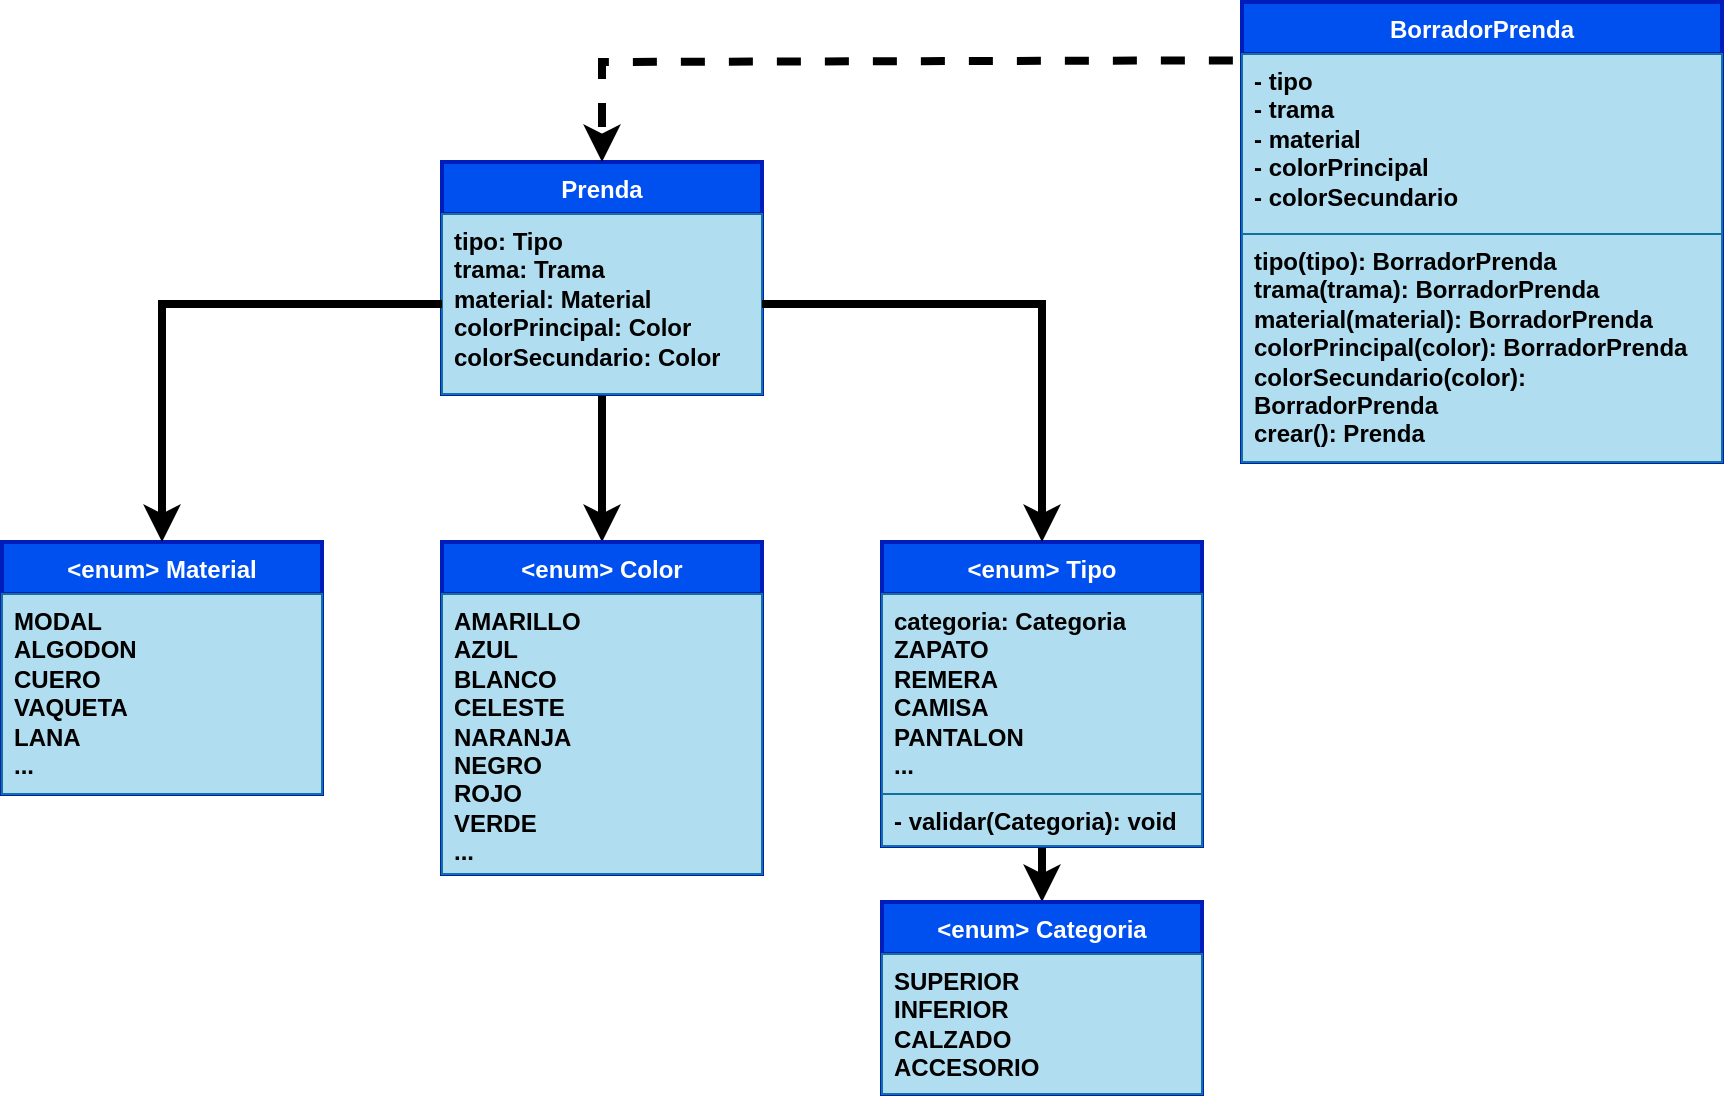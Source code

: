 <mxfile version="24.2.5" type="device">
  <diagram name="Page-1" id="CuGK8EdZ_OBCJnu9gnQl">
    <mxGraphModel dx="1364" dy="838" grid="1" gridSize="10" guides="1" tooltips="1" connect="1" arrows="1" fold="1" page="1" pageScale="1" pageWidth="850" pageHeight="1100" background="#FFFFFF" math="0" shadow="0">
      <root>
        <mxCell id="0" />
        <mxCell id="1" parent="0" />
        <mxCell id="4q8ChmGBFjCSsPTMsiG7-35" style="edgeStyle=none;rounded=0;orthogonalLoop=1;jettySize=auto;html=1;exitX=0.5;exitY=1;exitDx=0;exitDy=0;entryX=0.5;entryY=0;entryDx=0;entryDy=0;fontFamily=Helvetica;fontSize=12;fontColor=#ffffff;fontStyle=1;strokeWidth=4;strokeColor=#000000;" parent="1" source="4q8ChmGBFjCSsPTMsiG7-2" target="4q8ChmGBFjCSsPTMsiG7-31" edge="1">
          <mxGeometry relative="1" as="geometry" />
        </mxCell>
        <mxCell id="4q8ChmGBFjCSsPTMsiG7-2" value="Prenda" style="swimlane;fontStyle=1;align=center;verticalAlign=top;childLayout=stackLayout;horizontal=1;startSize=26;horizontalStack=0;resizeParent=1;resizeParentMax=0;resizeLast=0;collapsible=1;marginBottom=0;whiteSpace=wrap;html=1;fillColor=#0050ef;fontColor=#ffffff;strokeColor=#001DBC;strokeWidth=2;" parent="1" vertex="1">
          <mxGeometry x="250" y="110" width="160" height="116" as="geometry" />
        </mxCell>
        <mxCell id="4q8ChmGBFjCSsPTMsiG7-3" value="tipo: Tipo&lt;div&gt;trama: Trama&lt;br&gt;material: Material&lt;br&gt;colorPrincipal: Color&lt;br&gt;colorSecundario: Color&lt;/div&gt;" style="text;strokeColor=#10739e;fillColor=#b1ddf0;align=left;verticalAlign=top;spacingLeft=4;spacingRight=4;overflow=hidden;rotatable=0;points=[[0,0.5],[1,0.5]];portConstraint=eastwest;fontColor=#000000;fontStyle=1;whiteSpace=wrap;html=1;" parent="4q8ChmGBFjCSsPTMsiG7-2" vertex="1">
          <mxGeometry y="26" width="160" height="90" as="geometry" />
        </mxCell>
        <mxCell id="4q8ChmGBFjCSsPTMsiG7-19" value="&amp;lt;enum&amp;gt; Material" style="swimlane;fontStyle=1;align=center;verticalAlign=top;childLayout=stackLayout;horizontal=1;startSize=26;horizontalStack=0;resizeParent=1;resizeParentMax=0;resizeLast=0;collapsible=1;marginBottom=0;whiteSpace=wrap;html=1;fillColor=#0050ef;fontColor=#ffffff;strokeColor=#001DBC;strokeWidth=2;" parent="1" vertex="1">
          <mxGeometry x="30" y="300" width="160" height="126" as="geometry" />
        </mxCell>
        <mxCell id="4q8ChmGBFjCSsPTMsiG7-20" value="MODAL&lt;div&gt;ALGODON&lt;/div&gt;&lt;div&gt;CUERO&lt;/div&gt;&lt;div&gt;VAQUETA&lt;/div&gt;&lt;div&gt;LANA&lt;/div&gt;&lt;div&gt;...&lt;/div&gt;" style="text;strokeColor=#10739e;fillColor=#b1ddf0;align=left;verticalAlign=top;spacingLeft=4;spacingRight=4;overflow=hidden;rotatable=0;points=[[0,0.5],[1,0.5]];portConstraint=eastwest;whiteSpace=wrap;html=1;fontColor=#000000;fontStyle=1" parent="4q8ChmGBFjCSsPTMsiG7-19" vertex="1">
          <mxGeometry y="26" width="160" height="100" as="geometry" />
        </mxCell>
        <mxCell id="4q8ChmGBFjCSsPTMsiG7-30" style="edgeStyle=orthogonalEdgeStyle;rounded=0;orthogonalLoop=1;jettySize=auto;html=1;exitX=0.5;exitY=1;exitDx=0;exitDy=0;entryX=0.5;entryY=0;entryDx=0;entryDy=0;fontFamily=Helvetica;fontSize=12;fontColor=#ffffff;fontStyle=1;strokeWidth=4;strokeColor=#000000;" parent="1" source="4q8ChmGBFjCSsPTMsiG7-22" target="4q8ChmGBFjCSsPTMsiG7-25" edge="1">
          <mxGeometry relative="1" as="geometry" />
        </mxCell>
        <mxCell id="4q8ChmGBFjCSsPTMsiG7-22" value="&amp;lt;enum&amp;gt; Tipo" style="swimlane;fontStyle=1;align=center;verticalAlign=top;childLayout=stackLayout;horizontal=1;startSize=26;horizontalStack=0;resizeParent=1;resizeParentMax=0;resizeLast=0;collapsible=1;marginBottom=0;whiteSpace=wrap;html=1;fillColor=#0050ef;fontColor=#ffffff;strokeColor=#001DBC;strokeWidth=2;" parent="1" vertex="1">
          <mxGeometry x="470" y="300" width="160" height="152" as="geometry" />
        </mxCell>
        <mxCell id="4q8ChmGBFjCSsPTMsiG7-23" value="&lt;div&gt;categoria: Categoria&lt;br&gt;&lt;/div&gt;&lt;div&gt;ZAPATO&lt;/div&gt;&lt;div&gt;REMERA&lt;/div&gt;&lt;div&gt;CAMISA&lt;/div&gt;&lt;div&gt;PANTALON&lt;br&gt;...&lt;/div&gt;" style="text;strokeColor=#10739e;fillColor=#b1ddf0;align=left;verticalAlign=top;spacingLeft=4;spacingRight=4;overflow=hidden;rotatable=0;points=[[0,0.5],[1,0.5]];portConstraint=eastwest;whiteSpace=wrap;html=1;fontColor=#000000;fontStyle=1" parent="4q8ChmGBFjCSsPTMsiG7-22" vertex="1">
          <mxGeometry y="26" width="160" height="100" as="geometry" />
        </mxCell>
        <mxCell id="4q8ChmGBFjCSsPTMsiG7-24" value="- validar(Categoria): void" style="text;strokeColor=#10739e;fillColor=#b1ddf0;align=left;verticalAlign=top;spacingLeft=4;spacingRight=4;overflow=hidden;rotatable=0;points=[[0,0.5],[1,0.5]];portConstraint=eastwest;whiteSpace=wrap;html=1;fontColor=#000000;fontStyle=1" parent="4q8ChmGBFjCSsPTMsiG7-22" vertex="1">
          <mxGeometry y="126" width="160" height="26" as="geometry" />
        </mxCell>
        <mxCell id="4q8ChmGBFjCSsPTMsiG7-25" value="&amp;lt;enum&amp;gt; Categoria" style="swimlane;fontStyle=1;align=center;verticalAlign=top;childLayout=stackLayout;horizontal=1;startSize=26;horizontalStack=0;resizeParent=1;resizeParentMax=0;resizeLast=0;collapsible=1;marginBottom=0;whiteSpace=wrap;html=1;fillColor=#0050ef;fontColor=#ffffff;strokeColor=#001DBC;strokeWidth=2;" parent="1" vertex="1">
          <mxGeometry x="470" y="480" width="160" height="96" as="geometry" />
        </mxCell>
        <mxCell id="4q8ChmGBFjCSsPTMsiG7-26" value="&lt;span style=&quot;background-color: initial;&quot;&gt;SUPERIOR&lt;/span&gt;&lt;div&gt;&lt;span style=&quot;background-color: initial;&quot;&gt;INFERIOR&lt;/span&gt;&lt;/div&gt;&lt;div&gt;&lt;span style=&quot;background-color: initial;&quot;&gt;CALZADO&lt;/span&gt;&lt;/div&gt;&lt;div&gt;&lt;span style=&quot;background-color: initial;&quot;&gt;ACCESORIO&lt;/span&gt;&lt;/div&gt;" style="text;strokeColor=#10739e;fillColor=#b1ddf0;align=left;verticalAlign=top;spacingLeft=4;spacingRight=4;overflow=hidden;rotatable=0;points=[[0,0.5],[1,0.5]];portConstraint=eastwest;whiteSpace=wrap;html=1;fontColor=#000000;fontStyle=1" parent="4q8ChmGBFjCSsPTMsiG7-25" vertex="1">
          <mxGeometry y="26" width="160" height="70" as="geometry" />
        </mxCell>
        <mxCell id="4q8ChmGBFjCSsPTMsiG7-28" style="edgeStyle=orthogonalEdgeStyle;rounded=0;orthogonalLoop=1;jettySize=auto;html=1;exitX=0;exitY=0.5;exitDx=0;exitDy=0;entryX=0.5;entryY=0;entryDx=0;entryDy=0;fontFamily=Helvetica;fontSize=12;fontColor=#ffffff;fontStyle=1;strokeWidth=4;strokeColor=#000000;" parent="1" source="4q8ChmGBFjCSsPTMsiG7-3" target="4q8ChmGBFjCSsPTMsiG7-19" edge="1">
          <mxGeometry relative="1" as="geometry" />
        </mxCell>
        <mxCell id="4q8ChmGBFjCSsPTMsiG7-29" style="edgeStyle=orthogonalEdgeStyle;rounded=0;orthogonalLoop=1;jettySize=auto;html=1;exitX=1;exitY=0.5;exitDx=0;exitDy=0;fontFamily=Helvetica;fontSize=12;fontColor=#ffffff;fontStyle=1;strokeWidth=4;strokeColor=#000000;" parent="1" source="4q8ChmGBFjCSsPTMsiG7-3" target="4q8ChmGBFjCSsPTMsiG7-22" edge="1">
          <mxGeometry relative="1" as="geometry" />
        </mxCell>
        <mxCell id="4q8ChmGBFjCSsPTMsiG7-31" value="&amp;lt;enum&amp;gt; Color" style="swimlane;fontStyle=1;align=center;verticalAlign=top;childLayout=stackLayout;horizontal=1;startSize=26;horizontalStack=0;resizeParent=1;resizeParentMax=0;resizeLast=0;collapsible=1;marginBottom=0;whiteSpace=wrap;html=1;fillColor=#0050ef;fontColor=#ffffff;strokeColor=#001DBC;strokeWidth=2;" parent="1" vertex="1">
          <mxGeometry x="250" y="300" width="160" height="166" as="geometry" />
        </mxCell>
        <mxCell id="4q8ChmGBFjCSsPTMsiG7-32" value="&lt;div&gt;AMARILLO&lt;/div&gt;&lt;div&gt;AZUL&lt;/div&gt;&lt;div&gt;BLANCO&lt;/div&gt;&lt;div&gt;CELESTE&lt;/div&gt;&lt;div&gt;NARANJA&lt;/div&gt;&lt;div&gt;NEGRO&lt;/div&gt;ROJO&lt;div&gt;VERDE&lt;/div&gt;&lt;div&gt;...&lt;/div&gt;" style="text;strokeColor=#10739e;fillColor=#b1ddf0;align=left;verticalAlign=top;spacingLeft=4;spacingRight=4;overflow=hidden;rotatable=0;points=[[0,0.5],[1,0.5]];portConstraint=eastwest;whiteSpace=wrap;html=1;fontColor=#000000;fontStyle=1" parent="4q8ChmGBFjCSsPTMsiG7-31" vertex="1">
          <mxGeometry y="26" width="160" height="140" as="geometry" />
        </mxCell>
        <mxCell id="QW-8k3iIHTAVfUP7Qwzc-1" value="BorradorPrenda" style="swimlane;fontStyle=1;align=center;verticalAlign=top;childLayout=stackLayout;horizontal=1;startSize=26;horizontalStack=0;resizeParent=1;resizeParentMax=0;resizeLast=0;collapsible=1;marginBottom=0;whiteSpace=wrap;html=1;fillColor=#0050ef;fontColor=#ffffff;strokeColor=#001DBC;strokeWidth=2;" parent="1" vertex="1">
          <mxGeometry x="650" y="30" width="240" height="230" as="geometry" />
        </mxCell>
        <mxCell id="QW-8k3iIHTAVfUP7Qwzc-2" value="- tipo&lt;div&gt;- trama&lt;br&gt;- material&lt;br&gt;- colorPrincipal&lt;br&gt;- colorSecundario&lt;/div&gt;" style="text;strokeColor=#10739e;fillColor=#b1ddf0;align=left;verticalAlign=top;spacingLeft=4;spacingRight=4;overflow=hidden;rotatable=0;points=[[0,0.5],[1,0.5]];portConstraint=eastwest;fontColor=#000000;fontStyle=1;whiteSpace=wrap;html=1;" parent="QW-8k3iIHTAVfUP7Qwzc-1" vertex="1">
          <mxGeometry y="26" width="240" height="90" as="geometry" />
        </mxCell>
        <mxCell id="QW-8k3iIHTAVfUP7Qwzc-3" value="&lt;div&gt;tipo(tipo): BorradorPrenda&lt;/div&gt;&lt;div&gt;trama(trama): BorradorPrenda&lt;/div&gt;&lt;div&gt;material(material): BorradorPrenda&lt;/div&gt;&lt;div&gt;colorPrincipal(color): BorradorPrenda&lt;/div&gt;&lt;div&gt;colorSecundario(color): BorradorPrenda&lt;/div&gt;crear(): Prenda" style="text;strokeColor=#10739e;fillColor=#b1ddf0;align=left;verticalAlign=top;spacingLeft=4;spacingRight=4;overflow=hidden;rotatable=0;points=[[0,0.5],[1,0.5]];portConstraint=eastwest;whiteSpace=wrap;html=1;fontColor=#000000;fontStyle=1;" parent="QW-8k3iIHTAVfUP7Qwzc-1" vertex="1">
          <mxGeometry y="116" width="240" height="114" as="geometry" />
        </mxCell>
        <mxCell id="QW-8k3iIHTAVfUP7Qwzc-4" value="" style="endArrow=classic;html=1;rounded=0;edgeStyle=orthogonalEdgeStyle;entryX=0.5;entryY=0;entryDx=0;entryDy=0;strokeColor=#000000;strokeWidth=4;dashed=1;exitX=-0.019;exitY=0.127;exitDx=0;exitDy=0;exitPerimeter=0;" parent="1" source="QW-8k3iIHTAVfUP7Qwzc-1" target="4q8ChmGBFjCSsPTMsiG7-2" edge="1">
          <mxGeometry width="50" height="50" relative="1" as="geometry">
            <mxPoint x="500" y="120" as="sourcePoint" />
            <mxPoint x="450" y="370" as="targetPoint" />
            <Array as="points">
              <mxPoint x="637" y="60" />
              <mxPoint x="330" y="60" />
            </Array>
          </mxGeometry>
        </mxCell>
      </root>
    </mxGraphModel>
  </diagram>
</mxfile>
